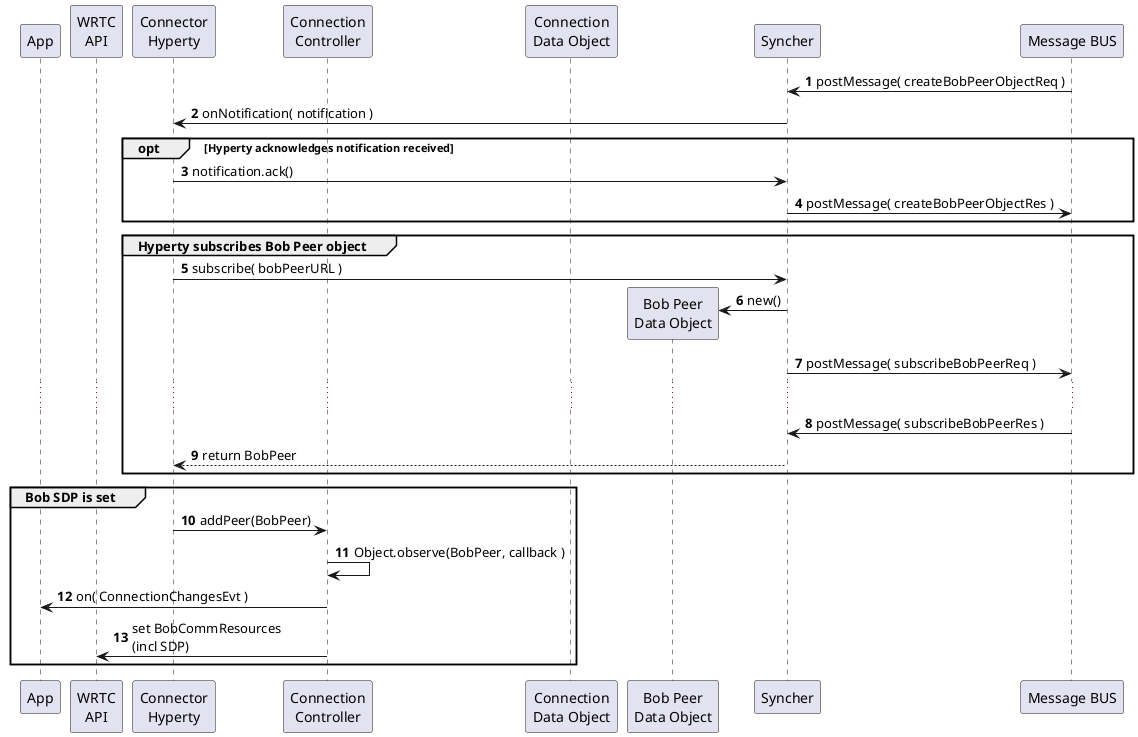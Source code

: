 @startuml
autonumber

participant "App" as app

participant "WRTC\nAPI" as wrtcAPI

participant "Connector\nHyperty" as voiceH

participant "Connection\nController" as connCtrl

participant "Connection\nData Object" as ConnA

participant "Bob Peer\nData Object" as ConnB

participant "Syncher" as sync

participant "Message BUS" as bus

bus ->  sync : postMessage( createBobPeerObjectReq )

sync -> voiceH : onNotification( notification )

opt Hyperty acknowledges notification received

sync <- voiceH : notification.ack()

sync -> bus : postMessage( createBobPeerObjectRes )

end

group Hyperty subscribes Bob Peer object

voiceH -> sync : subscribe( bobPeerURL )

create ConnB

sync -> ConnB : new()

sync -> bus : postMessage( subscribeBobPeerReq )

...

sync <- bus : postMessage( subscribeBobPeerRes )

sync --> voiceH : return BobPeer

end group

group Bob SDP is set

voiceH -> connCtrl : addPeer(BobPeer)

connCtrl -> connCtrl : Object.observe(BobPeer, callback )

connCtrl -> app : on( ConnectionChangesEvt )

connCtrl -> wrtcAPI : set BobCommResources\n(incl SDP)


end group


@enduml
